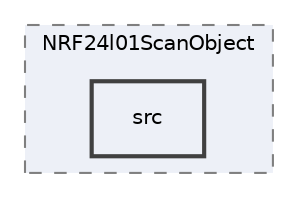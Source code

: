 digraph "lib/NRF24l01ScanObject/src"
{
 // LATEX_PDF_SIZE
  edge [fontname="Helvetica",fontsize="10",labelfontname="Helvetica",labelfontsize="10"];
  node [fontname="Helvetica",fontsize="10",shape=record];
  compound=true
  subgraph clusterdir_4359f836d6cb37ca5dcadd9c7ee0590f {
    graph [ bgcolor="#edf0f7", pencolor="grey50", style="filled,dashed,", label="NRF24l01ScanObject", fontname="Helvetica", fontsize="10", URL="dir_4359f836d6cb37ca5dcadd9c7ee0590f.html"]
  dir_213dadd8851f10cc591dfadccccb2231 [shape=box, label="src", style="filled,bold,", fillcolor="#edf0f7", color="grey25", URL="dir_213dadd8851f10cc591dfadccccb2231.html"];
  }
}
